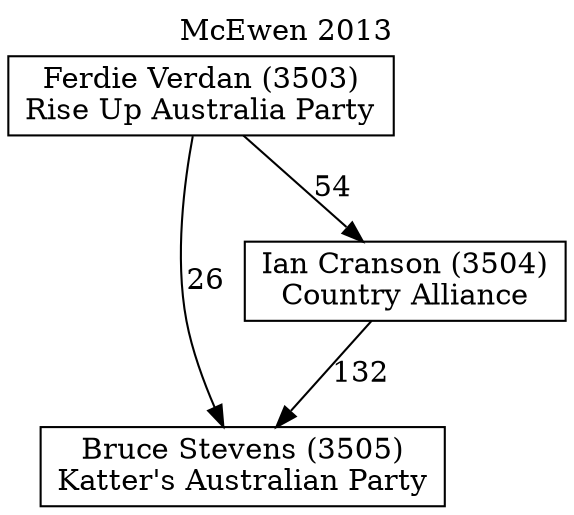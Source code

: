 // House preference flow
digraph "Bruce Stevens (3505)_McEwen_2013" {
	graph [label="McEwen 2013" labelloc=t mclimit=10]
	node [shape=box]
	"Bruce Stevens (3505)" [label="Bruce Stevens (3505)
Katter's Australian Party"]
	"Ian Cranson (3504)" [label="Ian Cranson (3504)
Country Alliance"]
	"Ferdie Verdan (3503)" [label="Ferdie Verdan (3503)
Rise Up Australia Party"]
	"Ian Cranson (3504)" -> "Bruce Stevens (3505)" [label=132]
	"Ferdie Verdan (3503)" -> "Ian Cranson (3504)" [label=54]
	"Ferdie Verdan (3503)" -> "Bruce Stevens (3505)" [label=26]
}
